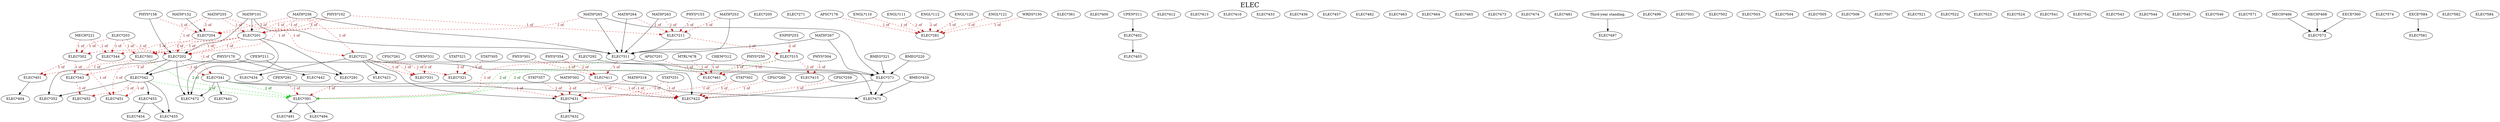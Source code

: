 digraph ELEC {
labelloc = "t";
label = "ELEC"
fontsize = 27;
"MATH*101" -> "ELEC*201" [style=solid]
"PHYS*102" -> "ELEC*201" [style=dashed] [label="1 of", fontcolor=firebrick4] [color=red3]
"MATH*255" -> "ELEC*201" [style=dashed] [label="1 of", fontcolor=firebrick4] [color=red3]
"MATH*256" -> "ELEC*201" [style=dashed] [label="1 of", fontcolor=firebrick4] [color=red3]
"MATH*265" -> "ELEC*201" [style=dashed] [label="1 of", fontcolor=firebrick4] [color=red3]
"PHYS*158" -> "ELEC*202"
"MATH*101" -> "ELEC*202"
"ELEC*201" -> "ELEC*202" [style=dashed] [label="1 of", fontcolor=firebrick4] [color=red3]
"ELEC*203" -> "ELEC*202" [style=dashed] [label="1 of", fontcolor=firebrick4] [color=red3]
"MATH*255" -> "ELEC*202" [style=dashed] [label="1 of", fontcolor=firebrick4] [color=red3]
"MATH*256" -> "ELEC*202" [style=dashed] [label="1 of", fontcolor=firebrick4] [color=red3]
"MATH*152" -> "ELEC*204" [style=solid]
"PHYS*102" -> "ELEC*204" [style=dashed] [label="1 of", fontcolor=firebrick4] [color=red3]
"PHYS*158" -> "ELEC*204" [style=dashed] [label="1 of", fontcolor=firebrick4] [color=red3]
"MATH*256" -> "ELEC*204" [style=dashed] [label="1 of", fontcolor=firebrick4] [color=red3]
"MATH*255" -> "ELEC*204" [style=dashed] [label="1 of", fontcolor=firebrick4] [color=red3]
"ELEC*205"
"MATH*263" -> "ELEC*211" [style=dashed] [label="1 of", fontcolor=firebrick4] [color=red3]
"MATH*253" -> "ELEC*211" [style=dashed] [label="1 of", fontcolor=firebrick4] [color=red3]
"PHYS*102" -> "ELEC*211" [style=dashed] [label="1 of", fontcolor=firebrick4] [color=red3]
"PHYS*153" -> "ELEC*211" [style=dashed] [label="1 of", fontcolor=firebrick4] [color=red3]
"MATH*264" -> "ELEC*211" [style=dashed] [label="1 of", fontcolor=firebrick4] [color=red3]
"MATH*256" -> "ELEC*221" [style=dashed] [label="1 of", fontcolor=firebrick4] [color=red3]
"MATH*255" -> "ELEC*221" [style=dashed] [label="1 of", fontcolor=firebrick4] [color=red3]
"ELEC*271"
"APSC*176" -> "ELEC*281" [style=dashed] [label="1 of", fontcolor=firebrick4] [color=red3]
"ENGL*110" -> "ELEC*281" [style=dashed] [label="1 of", fontcolor=firebrick4] [color=red3]
"ENGL*111" -> "ELEC*281" [style=dashed] [label="1 of", fontcolor=firebrick4] [color=red3]
"ENGL*112" -> "ELEC*281" [style=dashed] [label="1 of", fontcolor=firebrick4] [color=red3]
"ENGL*120" -> "ELEC*281" [style=dashed] [label="1 of", fontcolor=firebrick4] [color=red3]
"ENGL*121" -> "ELEC*281" [style=dashed] [label="1 of", fontcolor=firebrick4] [color=red3]
"WRDS*150" -> "ELEC*281" [style=dashed] [label="1 of", fontcolor=firebrick4] [color=red3]
"ELEC*201" -> "ELEC*291"
"CPEN*211" -> "ELEC*291"
"ELEC*292"
"ELEC*201" -> "ELEC*301" [style=dashed] [label="1 of", fontcolor=firebrick4] [color=red3]
"ELEC*203" -> "ELEC*301" [style=dashed] [label="1 of", fontcolor=firebrick4] [color=red3]
"ELEC*204" -> "ELEC*301" [style=dashed] [label="1 of", fontcolor=firebrick4] [color=red3]
"ELEC*201" -> "ELEC*302" [style=dashed] [label="1 of", fontcolor=firebrick4] [color=red3]
"ELEC*203" -> "ELEC*302" [style=dashed] [label="1 of", fontcolor=firebrick4] [color=red3]
"MECH*221" -> "ELEC*302" [style=dashed] [label="1 of", fontcolor=firebrick4] [color=red3]
"ELEC*211" -> "ELEC*311" [style=solid]
"MATH*101" -> "ELEC*311"
"MATH*263" -> "ELEC*311"
"MATH*265" -> "ELEC*311"
"MATH*267" -> "ELEC*311"
"MATH*253" -> "ELEC*311"
"MATH*264" -> "ELEC*311"
"MATH*256" -> "ELEC*311"
"ELEC*211" -> "ELEC*315" [style=dashed] [label="1 of", fontcolor=firebrick4] [color=red3]
"ENPH*253" -> "ELEC*315" [style=dashed] [label="1 of", fontcolor=firebrick4] [color=red3]
"ELEC*221" -> "ELEC*321" [style=dashed] [label="1 of", fontcolor=firebrick4] [color=red3]
"STAT*305" -> "ELEC*321" [style=dashed] [label="1 of", fontcolor=firebrick4] [color=red3]
"STAT*321" -> "ELEC*321" [style=dashed] [label="1 of", fontcolor=firebrick4] [color=red3]
"ELEC*221" -> "ELEC*331" [style=dashed] [label="1 of", fontcolor=firebrick4] [color=red3]
"CPSC*261" -> "ELEC*331" [style=dashed] [label="1 of", fontcolor=firebrick4] [color=red3]
"CPEN*331" -> "ELEC*331" [style=dashed] [label="1 of", fontcolor=firebrick4] [color=red3]
"ELEC*202" -> "ELEC*341" [style=dashed] [label="1 of", fontcolor=firebrick4] [color=red3]
"ELEC*204" -> "ELEC*341" [style=dashed] [label="1 of", fontcolor=firebrick4] [color=red3]
"PHYS*170" -> "ELEC*342"
"ELEC*202" -> "ELEC*342"
"ELEC*202" -> "ELEC*343" [style=dashed] [label="1 of", fontcolor=firebrick4] [color=red3]
"ELEC*302" -> "ELEC*343" [style=dashed] [label="1 of", fontcolor=firebrick4] [color=red3]
"ELEC*201" -> "ELEC*344" [style=dashed] [label="1 of", fontcolor=firebrick4] [color=red3]
"ELEC*203" -> "ELEC*344" [style=dashed] [label="1 of", fontcolor=firebrick4] [color=red3]
"MECH*221" -> "ELEC*344" [style=dashed] [label="1 of", fontcolor=firebrick4] [color=red3]
"ELEC*202" -> "ELEC*352"
"ELEC*342" -> "ELEC*352"
"ELEC*361"
"MATH*265" -> "ELEC*371"
"MATH*267" -> "ELEC*371"
"ELEC*202" -> "ELEC*371"
"ELEC*292" -> "ELEC*371"
"BMEG*220" -> "ELEC*371"
"BMEG*321" -> "ELEC*371"
"CPEN*291" -> "ELEC*391" [style=dashed] [label="1 of", fontcolor=firebrick4] [color=red3]
"ELEC*291" -> "ELEC*391" [style=dashed] [label="1 of", fontcolor=firebrick4] [color=red3]
"ELEC*292" -> "ELEC*391" [style=dashed] [label="1 of", fontcolor=firebrick4] [color=red3]
"ELEC*315" -> "ELEC*391" [style=dashed] [label="2 of", fontcolor=darkgreen] [color=green3]
"ELEC*301" -> "ELEC*391" [style=dashed] [label="2 of", fontcolor=darkgreen] [color=green3]
"ELEC*341" -> "ELEC*391" [style=dashed] [label="2 of", fontcolor=darkgreen] [color=green3]
"ELEC*311" -> "ELEC*391" [style=dashed] [label="2 of", fontcolor=darkgreen] [color=green3]
"ELEC*342" -> "ELEC*391" [style=dashed] [label="2 of", fontcolor=darkgreen] [color=green3]
"ELEC*400"
"ELEC*301" -> "ELEC*401" [style=dashed] [label="1 of", fontcolor=firebrick4] [color=red3]
"ELEC*302" -> "ELEC*401" [style=dashed] [label="1 of", fontcolor=firebrick4] [color=red3]
"CPEN*311" -> "ELEC*402" [style=solid]
"ELEC*402" -> "ELEC*403" [style=solid]
"ELEC*401" -> "ELEC*404" [style=solid]
"ELEC*311" -> "ELEC*411" [style=dashed] [label="1 of", fontcolor=firebrick4] [color=red3]
"PHYS*301" -> "ELEC*411" [style=dashed] [label="1 of", fontcolor=firebrick4] [color=red3]
"PHYS*354" -> "ELEC*411" [style=dashed] [label="1 of", fontcolor=firebrick4] [color=red3]
"ELEC*412"
"ELEC*413"
"ELEC*315" -> "ELEC*415" [style=dashed] [label="1 of", fontcolor=firebrick4] [color=red3]
"PHYS*304" -> "ELEC*415" [style=dashed] [label="1 of", fontcolor=firebrick4] [color=red3]
"ELEC*416"
"ELEC*221" -> "ELEC*421" [style=solid]
"ELEC*371" -> "ELEC*422"
"ELEC*341" -> "ELEC*422"
"ELEC*221" -> "ELEC*422"
"CPSC*260" -> "ELEC*422" [style=dashed] [label="1 of", fontcolor=firebrick4] [color=red3]
"CPSC*259" -> "ELEC*422" [style=dashed] [label="1 of", fontcolor=firebrick4] [color=red3]
"STAT*251" -> "ELEC*422" [style=dashed] [label="1 of", fontcolor=firebrick4] [color=red3]
"MATH*318" -> "ELEC*422" [style=dashed] [label="1 of", fontcolor=firebrick4] [color=red3]
"MATH*302" -> "ELEC*422" [style=dashed] [label="1 of", fontcolor=firebrick4] [color=red3]
"STAT*302" -> "ELEC*422" [style=dashed] [label="1 of", fontcolor=firebrick4] [color=red3]
"ELEC*221" -> "ELEC*431" [style=solid]
"ELEC*321" -> "ELEC*431" [style=dashed] [label="1 of", fontcolor=firebrick4] [color=red3]
"MATH*302" -> "ELEC*431" [style=dashed] [label="1 of", fontcolor=firebrick4] [color=red3]
"MATH*318" -> "ELEC*431" [style=dashed] [label="1 of", fontcolor=firebrick4] [color=red3]
"STAT*251" -> "ELEC*431" [style=dashed] [label="1 of", fontcolor=firebrick4] [color=red3]
"STAT*302" -> "ELEC*431" [style=dashed] [label="1 of", fontcolor=firebrick4] [color=red3]
"STAT*357" -> "ELEC*431" [style=dashed] [label="1 of", fontcolor=firebrick4] [color=red3]
"ELEC*431" -> "ELEC*432" [style=solid]
"ELEC*433"
"ELEC*221" -> "ELEC*434" [style=solid]
"ELEC*341" -> "ELEC*441" [style=solid]
"PHYS*170" -> "ELEC*442" [style=solid]
"ELEC*301" -> "ELEC*451" [style=dashed] [label="1 of", fontcolor=firebrick4] [color=red3]
"ELEC*344" -> "ELEC*451" [style=dashed] [label="1 of", fontcolor=firebrick4] [color=red3]
"ELEC*342" -> "ELEC*451" [style=dashed] [label="1 of", fontcolor=firebrick4] [color=red3]
"ELEC*342" -> "ELEC*452" [style=dashed] [label="1 of", fontcolor=firebrick4] [color=red3]
"ELEC*343" -> "ELEC*452" [style=dashed] [label="1 of", fontcolor=firebrick4] [color=red3]
"ELEC*342" -> "ELEC*453" [style=solid]
"ELEC*453" -> "ELEC*454" [style=solid]
"ELEC*453" -> "ELEC*455"
"ELEC*342" -> "ELEC*455"
"ELEC*456"
"ELEC*457"
"CHEM*312" -> "ELEC*461" [style=dashed] [label="1 of", fontcolor=firebrick4] [color=red3]
"ELEC*315" -> "ELEC*461" [style=dashed] [label="1 of", fontcolor=firebrick4] [color=red3]
"PHYS*250" -> "ELEC*461" [style=dashed] [label="1 of", fontcolor=firebrick4] [color=red3]
"APSC*201" -> "ELEC*461" [style=dashed] [label="1 of", fontcolor=firebrick4] [color=red3]
"MTRL*478" -> "ELEC*461" [style=dashed] [label="1 of", fontcolor=firebrick4] [color=red3]
"ELEC*462"
"ELEC*463"
"ELEC*464"
"ELEC*465"
"ELEC*371" -> "ELEC*471"
"ELEC*341" -> "ELEC*471"
"ELEC*311" -> "ELEC*471"
"BMEG*420" -> "ELEC*471"
"ELEC*201" -> "ELEC*472"
"ELEC*202" -> "ELEC*472"
"CPEN*211" -> "ELEC*472"
"ELEC*341" -> "ELEC*472"
"ELEC*473"
"ELEC*474"
"ELEC*481"
"ELEC*391" -> "ELEC*491" [style=solid]
"ELEC*391" -> "ELEC*494" [style=solid]
"Third-year standing." -> "ELEC*497" [style=solid]
"ELEC*499"
"ELEC*501"
"ELEC*502"
"ELEC*503"
"ELEC*504"
"ELEC*505"
"ELEC*506"
"ELEC*507"
"ELEC*521"
"ELEC*522"
"ELEC*523"
"ELEC*524"
"ELEC*541"
"ELEC*542"
"ELEC*543"
"ELEC*544"
"ELEC*545"
"ELEC*546"
"ELEC*571"
"MECH*466" -> "ELEC*572" [style=solid]
"MECH*468" -> "ELEC*572" [style=solid]
"EECE*360" -> "ELEC*572" [style=solid]
"ELEC*574"
"EECE*584" -> "ELEC*581" [style=solid]
"ELEC*582"
"ELEC*584"
}
